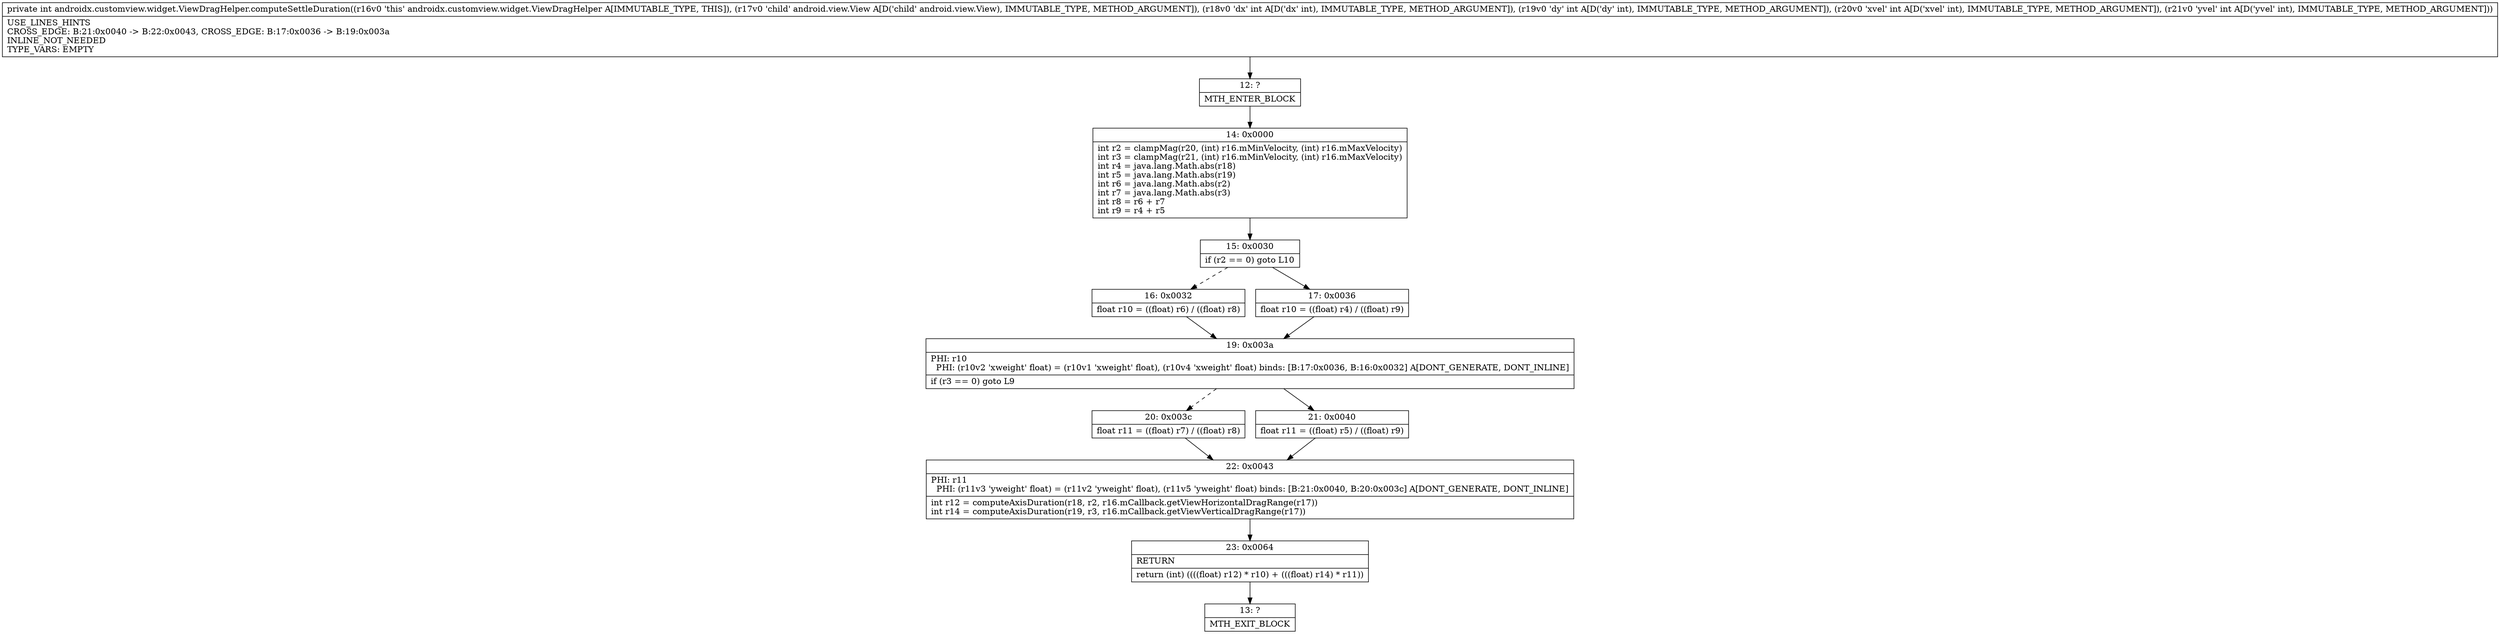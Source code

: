 digraph "CFG forandroidx.customview.widget.ViewDragHelper.computeSettleDuration(Landroid\/view\/View;IIII)I" {
Node_12 [shape=record,label="{12\:\ ?|MTH_ENTER_BLOCK\l}"];
Node_14 [shape=record,label="{14\:\ 0x0000|int r2 = clampMag(r20, (int) r16.mMinVelocity, (int) r16.mMaxVelocity)\lint r3 = clampMag(r21, (int) r16.mMinVelocity, (int) r16.mMaxVelocity)\lint r4 = java.lang.Math.abs(r18)\lint r5 = java.lang.Math.abs(r19)\lint r6 = java.lang.Math.abs(r2)\lint r7 = java.lang.Math.abs(r3)\lint r8 = r6 + r7\lint r9 = r4 + r5\l}"];
Node_15 [shape=record,label="{15\:\ 0x0030|if (r2 == 0) goto L10\l}"];
Node_16 [shape=record,label="{16\:\ 0x0032|float r10 = ((float) r6) \/ ((float) r8)\l}"];
Node_19 [shape=record,label="{19\:\ 0x003a|PHI: r10 \l  PHI: (r10v2 'xweight' float) = (r10v1 'xweight' float), (r10v4 'xweight' float) binds: [B:17:0x0036, B:16:0x0032] A[DONT_GENERATE, DONT_INLINE]\l|if (r3 == 0) goto L9\l}"];
Node_20 [shape=record,label="{20\:\ 0x003c|float r11 = ((float) r7) \/ ((float) r8)\l}"];
Node_22 [shape=record,label="{22\:\ 0x0043|PHI: r11 \l  PHI: (r11v3 'yweight' float) = (r11v2 'yweight' float), (r11v5 'yweight' float) binds: [B:21:0x0040, B:20:0x003c] A[DONT_GENERATE, DONT_INLINE]\l|int r12 = computeAxisDuration(r18, r2, r16.mCallback.getViewHorizontalDragRange(r17))\lint r14 = computeAxisDuration(r19, r3, r16.mCallback.getViewVerticalDragRange(r17))\l}"];
Node_23 [shape=record,label="{23\:\ 0x0064|RETURN\l|return (int) ((((float) r12) * r10) + (((float) r14) * r11))\l}"];
Node_13 [shape=record,label="{13\:\ ?|MTH_EXIT_BLOCK\l}"];
Node_21 [shape=record,label="{21\:\ 0x0040|float r11 = ((float) r5) \/ ((float) r9)\l}"];
Node_17 [shape=record,label="{17\:\ 0x0036|float r10 = ((float) r4) \/ ((float) r9)\l}"];
MethodNode[shape=record,label="{private int androidx.customview.widget.ViewDragHelper.computeSettleDuration((r16v0 'this' androidx.customview.widget.ViewDragHelper A[IMMUTABLE_TYPE, THIS]), (r17v0 'child' android.view.View A[D('child' android.view.View), IMMUTABLE_TYPE, METHOD_ARGUMENT]), (r18v0 'dx' int A[D('dx' int), IMMUTABLE_TYPE, METHOD_ARGUMENT]), (r19v0 'dy' int A[D('dy' int), IMMUTABLE_TYPE, METHOD_ARGUMENT]), (r20v0 'xvel' int A[D('xvel' int), IMMUTABLE_TYPE, METHOD_ARGUMENT]), (r21v0 'yvel' int A[D('yvel' int), IMMUTABLE_TYPE, METHOD_ARGUMENT]))  | USE_LINES_HINTS\lCROSS_EDGE: B:21:0x0040 \-\> B:22:0x0043, CROSS_EDGE: B:17:0x0036 \-\> B:19:0x003a\lINLINE_NOT_NEEDED\lTYPE_VARS: EMPTY\l}"];
MethodNode -> Node_12;Node_12 -> Node_14;
Node_14 -> Node_15;
Node_15 -> Node_16[style=dashed];
Node_15 -> Node_17;
Node_16 -> Node_19;
Node_19 -> Node_20[style=dashed];
Node_19 -> Node_21;
Node_20 -> Node_22;
Node_22 -> Node_23;
Node_23 -> Node_13;
Node_21 -> Node_22;
Node_17 -> Node_19;
}

